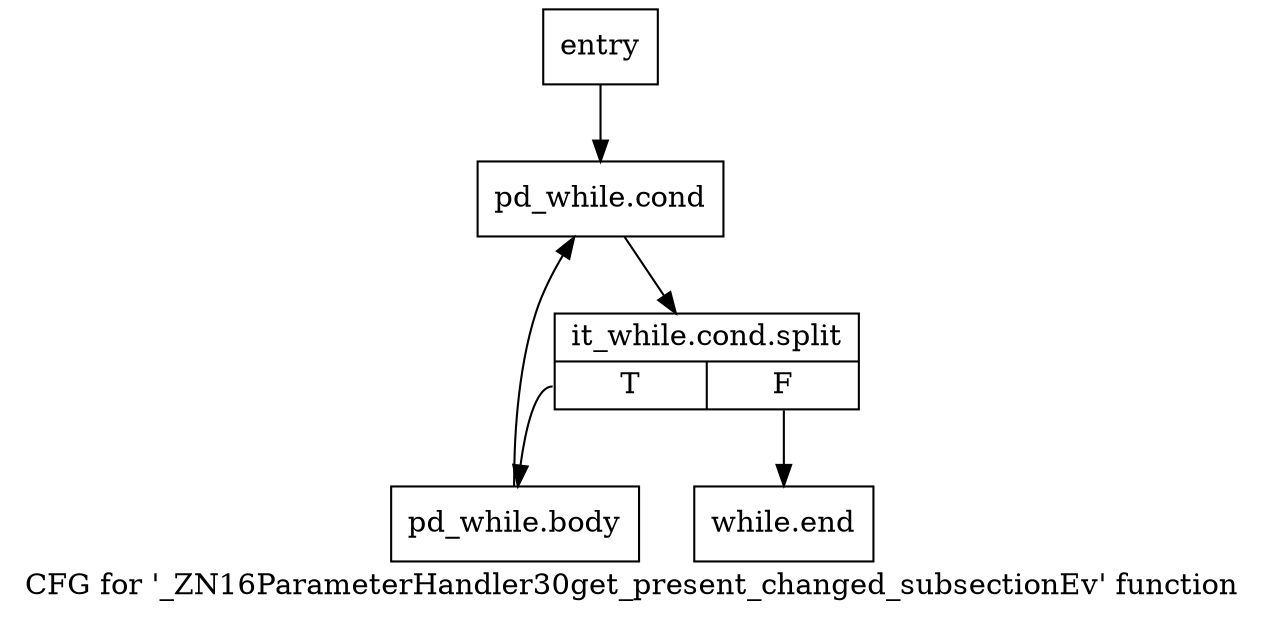 digraph "CFG for '_ZN16ParameterHandler30get_present_changed_subsectionEv' function" {
	label="CFG for '_ZN16ParameterHandler30get_present_changed_subsectionEv' function";

	Node0x69e4610 [shape=record,label="{entry}"];
	Node0x69e4610 -> Node0x69e4660;
	Node0x69e4660 [shape=record,label="{pd_while.cond}"];
	Node0x69e4660 -> Node0xb019020;
	Node0xb019020 [shape=record,label="{it_while.cond.split|{<s0>T|<s1>F}}"];
	Node0xb019020:s0 -> Node0x69e46b0;
	Node0xb019020:s1 -> Node0x69e4700;
	Node0x69e46b0 [shape=record,label="{pd_while.body}"];
	Node0x69e46b0 -> Node0x69e4660;
	Node0x69e4700 [shape=record,label="{while.end}"];
}
